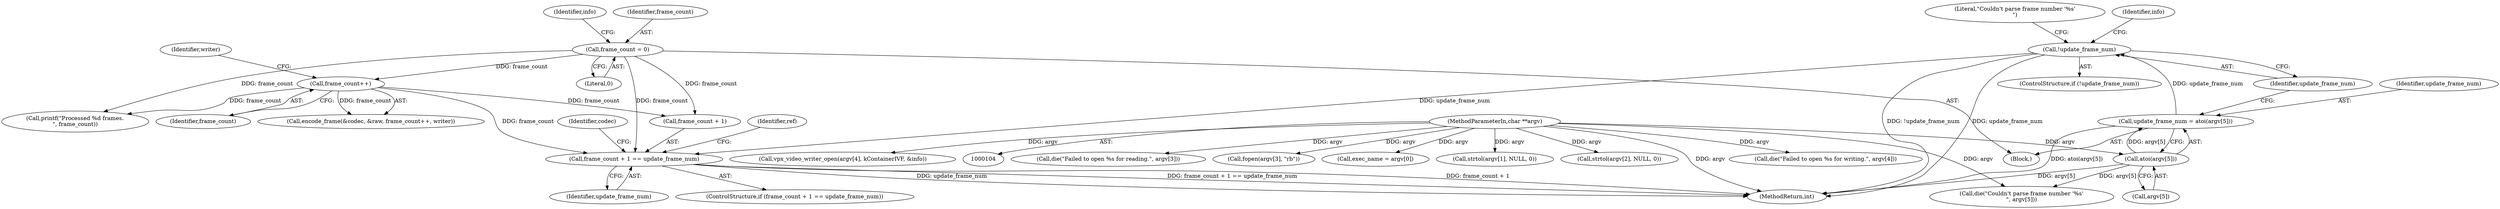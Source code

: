 digraph "0_Android_5a9753fca56f0eeb9f61e342b2fccffc364f9426_23@API" {
"1000383" [label="(Call,frame_count + 1 == update_frame_num)"];
"1000416" [label="(Call,frame_count++)"];
"1000119" [label="(Call,frame_count = 0)"];
"1000174" [label="(Call,!update_frame_num)"];
"1000167" [label="(Call,update_frame_num = atoi(argv[5]))"];
"1000169" [label="(Call,atoi(argv[5]))"];
"1000106" [label="(MethodParameterIn,char **argv)"];
"1000359" [label="(Call,die(\"Failed to open %s for reading.\", argv[3]))"];
"1000126" [label="(Identifier,info)"];
"1000411" [label="(Call,encode_frame(&codec, &raw, frame_count++, writer))"];
"1000417" [label="(Identifier,frame_count)"];
"1000176" [label="(Call,die(\"Couldn't parse frame number '%s'\n\", argv[5]))"];
"1000177" [label="(Literal,\"Couldn't parse frame number '%s'\n\")"];
"1000450" [label="(MethodReturn,int)"];
"1000354" [label="(Call,fopen(argv[3], \"rb\"))"];
"1000119" [label="(Call,frame_count = 0)"];
"1000167" [label="(Call,update_frame_num = atoi(argv[5]))"];
"1000383" [label="(Call,frame_count + 1 == update_frame_num)"];
"1000183" [label="(Identifier,info)"];
"1000170" [label="(Call,argv[5])"];
"1000387" [label="(Identifier,update_frame_num)"];
"1000120" [label="(Identifier,frame_count)"];
"1000392" [label="(Identifier,ref)"];
"1000169" [label="(Call,atoi(argv[5]))"];
"1000174" [label="(Call,!update_frame_num)"];
"1000147" [label="(Call,exec_name = argv[0])"];
"1000121" [label="(Literal,0)"];
"1000192" [label="(Call,strtol(argv[1], NULL, 0))"];
"1000168" [label="(Identifier,update_frame_num)"];
"1000432" [label="(Call,printf(\"Processed %d frames.\n\", frame_count))"];
"1000106" [label="(MethodParameterIn,char **argv)"];
"1000175" [label="(Identifier,update_frame_num)"];
"1000202" [label="(Call,strtol(argv[2], NULL, 0))"];
"1000416" [label="(Call,frame_count++)"];
"1000418" [label="(Identifier,writer)"];
"1000173" [label="(ControlStructure,if (!update_frame_num))"];
"1000384" [label="(Call,frame_count + 1)"];
"1000345" [label="(Call,die(\"Failed to open %s for writing.\", argv[4]))"];
"1000335" [label="(Call,vpx_video_writer_open(argv[4], kContainerIVF, &info))"];
"1000413" [label="(Identifier,codec)"];
"1000107" [label="(Block,)"];
"1000382" [label="(ControlStructure,if (frame_count + 1 == update_frame_num))"];
"1000383" -> "1000382"  [label="AST: "];
"1000383" -> "1000387"  [label="CFG: "];
"1000384" -> "1000383"  [label="AST: "];
"1000387" -> "1000383"  [label="AST: "];
"1000392" -> "1000383"  [label="CFG: "];
"1000413" -> "1000383"  [label="CFG: "];
"1000383" -> "1000450"  [label="DDG: frame_count + 1 == update_frame_num"];
"1000383" -> "1000450"  [label="DDG: frame_count + 1"];
"1000383" -> "1000450"  [label="DDG: update_frame_num"];
"1000416" -> "1000383"  [label="DDG: frame_count"];
"1000119" -> "1000383"  [label="DDG: frame_count"];
"1000174" -> "1000383"  [label="DDG: update_frame_num"];
"1000416" -> "1000411"  [label="AST: "];
"1000416" -> "1000417"  [label="CFG: "];
"1000417" -> "1000416"  [label="AST: "];
"1000418" -> "1000416"  [label="CFG: "];
"1000416" -> "1000384"  [label="DDG: frame_count"];
"1000416" -> "1000411"  [label="DDG: frame_count"];
"1000119" -> "1000416"  [label="DDG: frame_count"];
"1000416" -> "1000432"  [label="DDG: frame_count"];
"1000119" -> "1000107"  [label="AST: "];
"1000119" -> "1000121"  [label="CFG: "];
"1000120" -> "1000119"  [label="AST: "];
"1000121" -> "1000119"  [label="AST: "];
"1000126" -> "1000119"  [label="CFG: "];
"1000119" -> "1000384"  [label="DDG: frame_count"];
"1000119" -> "1000432"  [label="DDG: frame_count"];
"1000174" -> "1000173"  [label="AST: "];
"1000174" -> "1000175"  [label="CFG: "];
"1000175" -> "1000174"  [label="AST: "];
"1000177" -> "1000174"  [label="CFG: "];
"1000183" -> "1000174"  [label="CFG: "];
"1000174" -> "1000450"  [label="DDG: !update_frame_num"];
"1000174" -> "1000450"  [label="DDG: update_frame_num"];
"1000167" -> "1000174"  [label="DDG: update_frame_num"];
"1000167" -> "1000107"  [label="AST: "];
"1000167" -> "1000169"  [label="CFG: "];
"1000168" -> "1000167"  [label="AST: "];
"1000169" -> "1000167"  [label="AST: "];
"1000175" -> "1000167"  [label="CFG: "];
"1000167" -> "1000450"  [label="DDG: atoi(argv[5])"];
"1000169" -> "1000167"  [label="DDG: argv[5]"];
"1000169" -> "1000170"  [label="CFG: "];
"1000170" -> "1000169"  [label="AST: "];
"1000169" -> "1000450"  [label="DDG: argv[5]"];
"1000106" -> "1000169"  [label="DDG: argv"];
"1000169" -> "1000176"  [label="DDG: argv[5]"];
"1000106" -> "1000104"  [label="AST: "];
"1000106" -> "1000450"  [label="DDG: argv"];
"1000106" -> "1000147"  [label="DDG: argv"];
"1000106" -> "1000176"  [label="DDG: argv"];
"1000106" -> "1000192"  [label="DDG: argv"];
"1000106" -> "1000202"  [label="DDG: argv"];
"1000106" -> "1000335"  [label="DDG: argv"];
"1000106" -> "1000345"  [label="DDG: argv"];
"1000106" -> "1000354"  [label="DDG: argv"];
"1000106" -> "1000359"  [label="DDG: argv"];
}
